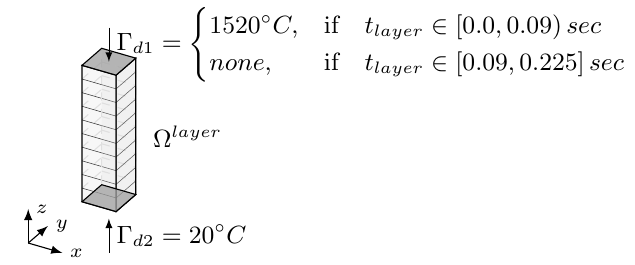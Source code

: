 \documentclass{standalone}
\usepackage{tikz}
\usepackage{pgfplots}
\usepackage{tikz-3dplot}
\usepackage{amsmath}

\begin{document}
\tdplotsetmaincoords{60}{30}



\begin{tikzpicture}
    [ tdplot_main_coords,
      bar/.style={black,draw=black, fill=gray!25, fill opacity=0.25},
      dashedbar/.style={black, dashed, draw=gray!25, fill=gray!25, fill opacity=0.25},
      gamma/.style={black,draw=black, fill=gray!75, fill opacity=0.75},
      grid/.style={very thin,black},
      axis/.style={black,->,>=latex, thin},
      load/.style={black,fill=gray!70, fill opacity=0.4},
      dim/.style={latex-latex}]
      
  \scriptsize%


  %draw the axes
  \draw[axis] (-0.5,-0.5,-0.5) -- ++(0.5,0,0) node[anchor=west]{$x$};
  \draw[axis] (-0.5,-0.5,-0.5) -- ++(0,0.5,0) node[anchor=west]{$y$};
  \draw[axis] (-0.5,-0.5,-0.5) -- ++(0,0,0.5) node[anchor=west]{$z$};



  % Boundary conditions
   \tikzset{xzplane/.style={canvas is xz plane at y=#1}}
   \tikzset{yzplane/.style={canvas is yz plane at x=#1}}
   \tikzset{xyplane/.style={canvas is xy plane at z=#1}}


  % Draw base mesh


%   \begin{scope}[xyplane=0.25]
%
%      \foreach \x in {0.0,0.1,...,2.5} 
%      {
%        \draw[grid] (\x,0.0,0.0) -- ++(0.0,1.0,0.0);
%      }
%
%      \foreach \y in {0.0,0.1,...,1.0} 
%      {
%        \draw[grid] (0.0,\y,0.0) -- ++(2.5,0.0,0.0);
%      }
%
%   \end{scope}

      \foreach \z in {0.2,0.4,...,1.8} 
      {
        \draw[dashedbar] (0.0,0.5,\z) -- ++(0.5,0.0,0.0);
      }

      \foreach \z in {0.2,0.4,...,1.8} 
      {
        \draw[dashedbar] (0.0,0.0,\z) -- ++(0.0,0.5,0.0);
      }

      \foreach \z in {0.2,0.4,...,1.8} 
      {
        \draw[grid] (0.0,0.0,\z) -- ++(0.5,0.0,0.0);
      }

      \foreach \z in {0.2,0.4,...,1.8} 
      {
        \draw[grid] (0.5,0.0,\z) -- ++(0.0,0.5,0.0);
      }
      

  %draw the cube
    \draw[dashedbar]   (0.5,0.5,0) 
            -- (+0.5,0.5,2) 
            -- (+0,0.5,2) 
            -- (0,0.5,0) 
            -- cycle;
            
  \draw[bar]   (0,0,0) 
            -- (+0.5,0,0) 
            -- (+0.5,0,2) 
            -- (0,0,2) 
            -- cycle;
            
  \draw[bar]   (+0.5,0,0) 
            -- (+0.5,0.5,0) 
            -- (+0.5,0.5,2) 
            -- (+0.5,0,2) 
            -- cycle;
            

  
  \draw[gamma]   (0,0,2) 
            -- (+0.5,0,2) 
            -- (+0.5,0.5,2) 
            -- (0,0.5,2) 
            -- cycle;  
            
  \draw[gamma]   (0,0,0) 
            -- (+0.5,0,0) 
            -- (+0.5,0.5,0) 
            -- (0,0.5,0) 
            -- cycle;  
            
      

%  % draw the load surface
%  \coordinate (a) at (0.5,0.47,0.188);
%  \coordinate (b) at (2.0,0.47,0.188);    
%  \draw[load] (a) ellipse (0.075 and 0.06);
%
%  \draw[grid, ->,>=latex, thick]  (a) -- (b) node[align=center, sloped, midway, above] {\small $laser \quad path$};
%  
%  \coordinate (b) at (0.5,0.53,0.188);
%  \coordinate (a) at (2.0,0.53,0.188);  
%  \draw[load] (a) ellipse (0.075 and 0.06);
%  \draw[grid, ->,>=latex, thick]  (a) -- (b);
  
   
  % dimensions
  
%  \draw[black, thin] (0.5,0.5,0) -- ++(0.5,0.0,0);
%  \draw[black, thin] (0.5,0.5,10) -- ++(0.5,0.0,0) ;
%  \draw[dim] (0.75,0.5,0.0) -- ++(0,0,10)node[ midway, yshift=-0.0, xshift=0.0, right] {\small $10$} ;
%  
%  \draw (0,0,0.0) -- ++(0.0,-0.5,0);
%  \draw (0.5,0,0.0) -- ++(0.0,-0.5,0);
%  \draw[dim] (0,-0.45,0) -- ++(0.5,0,0.0) node[align=center, midway, below] {\small $0.5$};
%  
%  \draw (0.5,0.0,0.0) -- ++(0.5,0,0);
%  \draw[dim] (1,0,0) -- ++(0.0,0.5,0.0) node[align=center, midway, right] {\small $0.5$};
  
%  
%  \draw (2.5,0,0.25) -- ++(0,0,0.4);
%  \draw[dim] (+2.5,0,+0.6) -- ++(0,1,0) node[midway,above] {\small $1.03$};
%  
%  \draw (0,+1,0.25) -- ++(0,0,0.4);
%  \draw (+2.5,+1,0.25) -- ++(0,0,0.4);
%  \draw[dim] (0,+1,+0.6) -- ++(0.5,0,0) node[midway,above] {\small $0.5$};
%
%  \draw (0.5,+1,+0.25) -- ++(0,0,0.4);
%  \draw[dim] (0.5,+1,+0.6) -- ++(1.5,0,0) node[midway,above] {\small $1.5$};
%
%  \draw (2,+1,0.25) -- ++(0,0,0.4);
%  \draw[dim] (2.0,+1,+0.6) -- ++(0.5,0,0) node[midway,above] {\small $0.5$};
%  
  \draw[ very thin, opacity=1.0, ->, >= latex] (0.25,0.25,2.5) -- ++(0,0,-0.5)node[black, right, midway] {\small $\Gamma_{d1}= 
   \begin{cases}
      1520^{\circ}C, & \text{if}\quad t_{layer}\in\left[0.0, 0.09\right) sec \\
      none, & \text{if}\quad t_{layer}\in\left[0.09, 0.225\right] sec
    \end{cases}$ } ;
  \draw[ very thin, opacity=1.0, ->, >= latex] (0.25,0.25,-0.8) -- ++(0,0,0.5)node[black, right, midway] {\small $\Gamma_{d2}=20^{\circ}C$} ;

  \draw[ very thin, opacity=1.0] (1.2,0.6,1) -- ++(0,0.0,0.0)node[black] {\small $\Omega^{layer}$} ;
  
\end{tikzpicture}
\end{document}